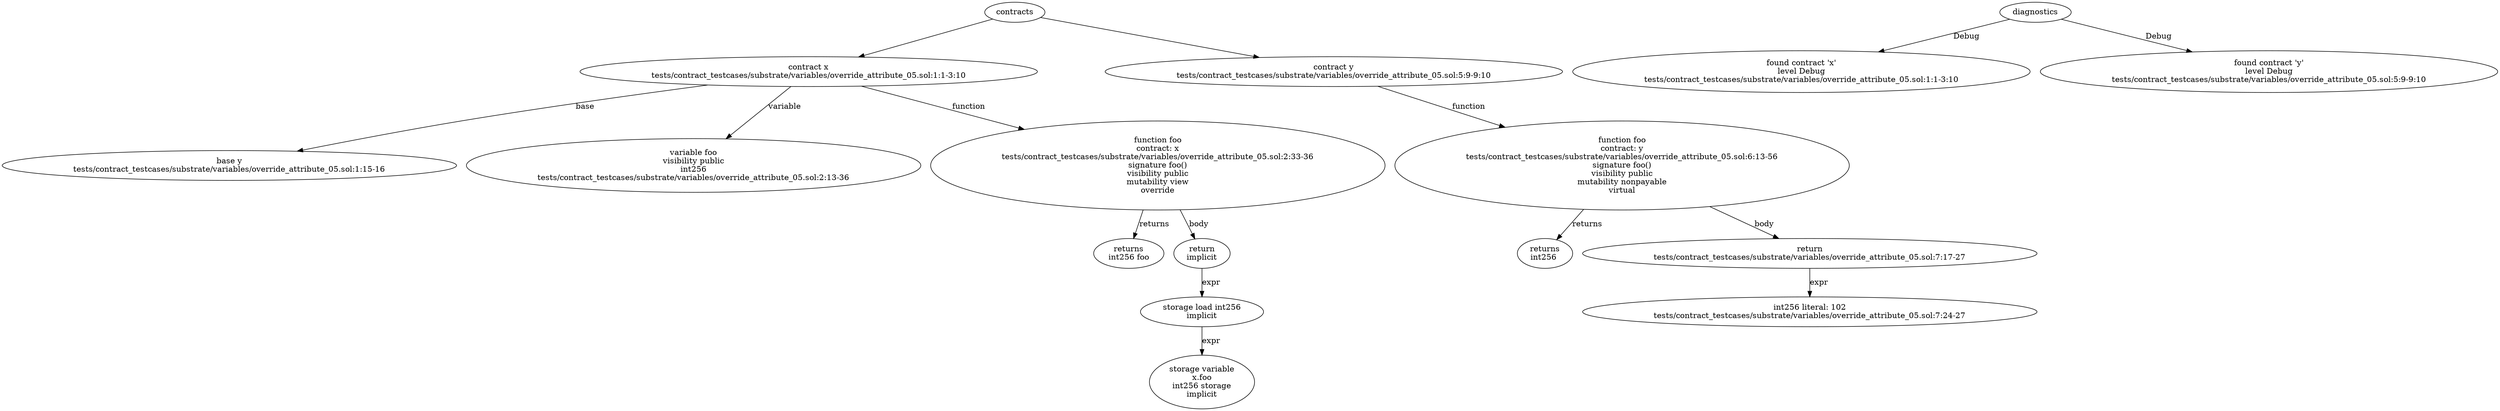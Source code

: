 strict digraph "tests/contract_testcases/substrate/variables/override_attribute_05.sol" {
	contract [label="contract x\ntests/contract_testcases/substrate/variables/override_attribute_05.sol:1:1-3:10"]
	base [label="base y\ntests/contract_testcases/substrate/variables/override_attribute_05.sol:1:15-16"]
	var [label="variable foo\nvisibility public\nint256\ntests/contract_testcases/substrate/variables/override_attribute_05.sol:2:13-36"]
	foo [label="function foo\ncontract: x\ntests/contract_testcases/substrate/variables/override_attribute_05.sol:2:33-36\nsignature foo()\nvisibility public\nmutability view\noverride"]
	returns [label="returns\nint256 foo"]
	return [label="return\nimplicit"]
	storage_load [label="storage load int256\nimplicit"]
	storage_var [label="storage variable\nx.foo\nint256 storage\nimplicit"]
	contract_9 [label="contract y\ntests/contract_testcases/substrate/variables/override_attribute_05.sol:5:9-9:10"]
	foo_10 [label="function foo\ncontract: y\ntests/contract_testcases/substrate/variables/override_attribute_05.sol:6:13-56\nsignature foo()\nvisibility public\nmutability nonpayable\nvirtual"]
	returns_11 [label="returns\nint256 "]
	return_12 [label="return\ntests/contract_testcases/substrate/variables/override_attribute_05.sol:7:17-27"]
	number_literal [label="int256 literal: 102\ntests/contract_testcases/substrate/variables/override_attribute_05.sol:7:24-27"]
	diagnostic [label="found contract 'x'\nlevel Debug\ntests/contract_testcases/substrate/variables/override_attribute_05.sol:1:1-3:10"]
	diagnostic_16 [label="found contract 'y'\nlevel Debug\ntests/contract_testcases/substrate/variables/override_attribute_05.sol:5:9-9:10"]
	contracts -> contract
	contract -> base [label="base"]
	contract -> var [label="variable"]
	contract -> foo [label="function"]
	foo -> returns [label="returns"]
	foo -> return [label="body"]
	return -> storage_load [label="expr"]
	storage_load -> storage_var [label="expr"]
	contracts -> contract_9
	contract_9 -> foo_10 [label="function"]
	foo_10 -> returns_11 [label="returns"]
	foo_10 -> return_12 [label="body"]
	return_12 -> number_literal [label="expr"]
	diagnostics -> diagnostic [label="Debug"]
	diagnostics -> diagnostic_16 [label="Debug"]
}
